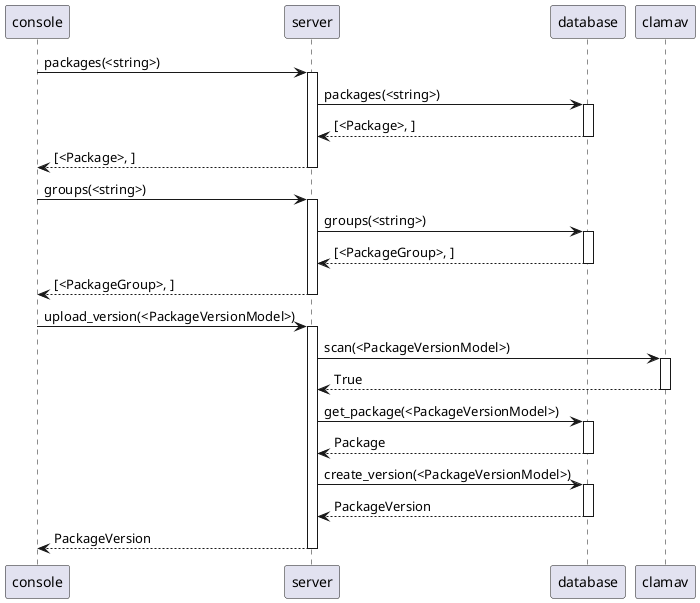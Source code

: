 @startuml
participant console
participant server
participant database
participant clamav

console -> server : packages(<string>)
activate server
server -> database : packages(<string>)
activate database
server <-- database: [<Package>, ]
deactivate database
console <-- server: [<Package>, ]
deactivate server
console -> server : groups(<string>)
activate server
server -> database : groups(<string>)
activate database
server <-- database: [<PackageGroup>, ]
deactivate database
console <-- server: [<PackageGroup>, ]
deactivate server
console -> server : upload_version(<PackageVersionModel>)
activate server
server -> clamav : scan(<PackageVersionModel>)
activate clamav
server <-- clamav: True
deactivate clamav
server -> database : get_package(<PackageVersionModel>)
activate database
server <-- database: Package
deactivate database
server -> database : create_version(<PackageVersionModel>)
activate database
server <-- database: PackageVersion
deactivate database
console <-- server: PackageVersion
deactivate server
@enduml
